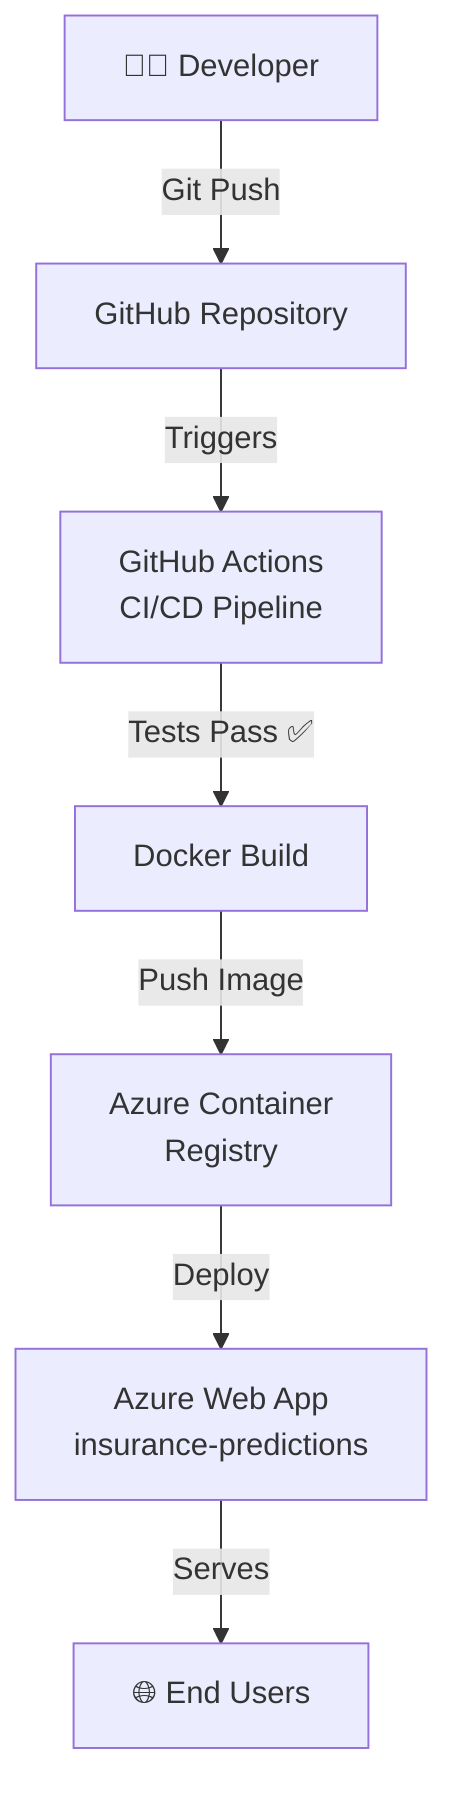 flowchart TB
    A[👨‍💻 Developer] 
    A -->|Git Push| B[GitHub Repository]
    B -->|Triggers| C[GitHub Actions<br/>CI/CD Pipeline]
    C -->|Tests Pass ✅| D[Docker Build]
    D -->|Push Image| E[Azure Container<br/>Registry]
    E -->|Deploy| F[Azure Web App<br/>insurance-predictions]
    F -->|Serves| G[🌐 End Users]